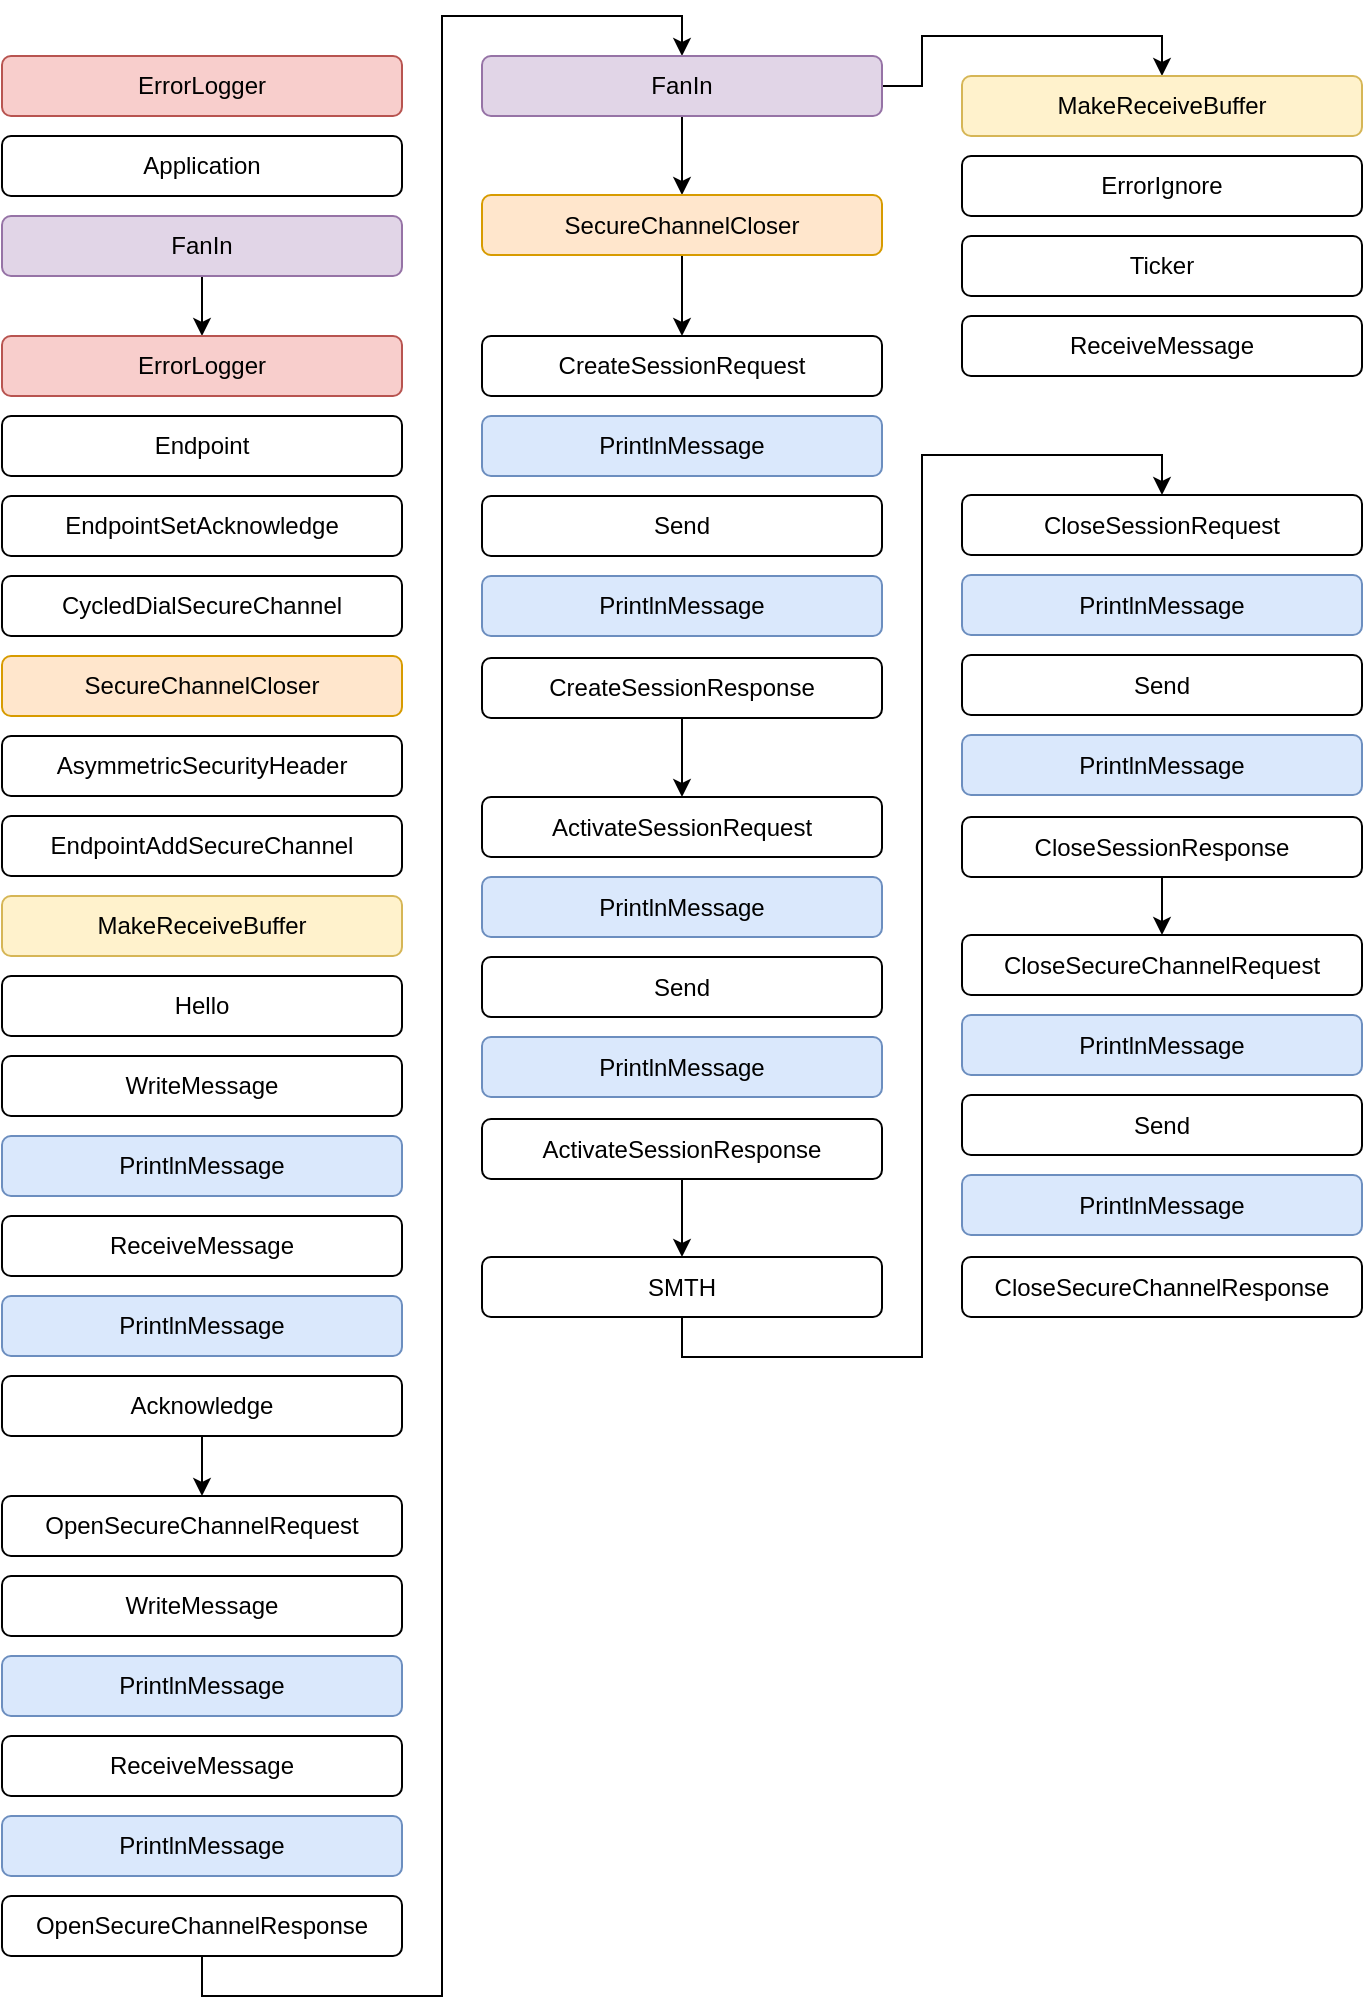 <mxfile version="21.6.8" type="github">
  <diagram name="Страница — 1" id="T-uPf4Jod4Mj95Pgdpi3">
    <mxGraphModel dx="1434" dy="782" grid="1" gridSize="10" guides="1" tooltips="1" connect="1" arrows="1" fold="1" page="1" pageScale="1" pageWidth="1200" pageHeight="1920" math="0" shadow="0">
      <root>
        <mxCell id="0" />
        <mxCell id="1" parent="0" />
        <mxCell id="MSmM4kQ4DseLMJ7Sbeac-61" style="edgeStyle=orthogonalEdgeStyle;rounded=0;orthogonalLoop=1;jettySize=auto;html=1;exitX=0.5;exitY=1;exitDx=0;exitDy=0;entryX=0.5;entryY=0;entryDx=0;entryDy=0;" parent="1" source="MSmM4kQ4DseLMJ7Sbeac-7" target="MSmM4kQ4DseLMJ7Sbeac-12" edge="1">
          <mxGeometry relative="1" as="geometry" />
        </mxCell>
        <mxCell id="MSmM4kQ4DseLMJ7Sbeac-62" style="edgeStyle=orthogonalEdgeStyle;rounded=0;orthogonalLoop=1;jettySize=auto;html=1;exitX=0.5;exitY=1;exitDx=0;exitDy=0;entryX=0.5;entryY=0;entryDx=0;entryDy=0;" parent="1" source="MSmM4kQ4DseLMJ7Sbeac-28" target="MSmM4kQ4DseLMJ7Sbeac-33" edge="1">
          <mxGeometry relative="1" as="geometry" />
        </mxCell>
        <mxCell id="MSmM4kQ4DseLMJ7Sbeac-63" style="edgeStyle=orthogonalEdgeStyle;rounded=0;orthogonalLoop=1;jettySize=auto;html=1;exitX=0.5;exitY=1;exitDx=0;exitDy=0;entryX=0.5;entryY=0;entryDx=0;entryDy=0;" parent="1" source="MSmM4kQ4DseLMJ7Sbeac-34" target="MSmM4kQ4DseLMJ7Sbeac-51" edge="1">
          <mxGeometry relative="1" as="geometry">
            <Array as="points">
              <mxPoint x="140" y="1010" />
              <mxPoint x="260" y="1010" />
              <mxPoint x="260" y="20" />
              <mxPoint x="380" y="20" />
            </Array>
          </mxGeometry>
        </mxCell>
        <mxCell id="MSmM4kQ4DseLMJ7Sbeac-59" style="edgeStyle=orthogonalEdgeStyle;rounded=0;orthogonalLoop=1;jettySize=auto;html=1;exitX=1;exitY=0.5;exitDx=0;exitDy=0;entryX=0.5;entryY=0;entryDx=0;entryDy=0;" parent="1" source="MSmM4kQ4DseLMJ7Sbeac-51" target="hvK1OxQ_7HTGVZ299P68-9" edge="1">
          <mxGeometry relative="1" as="geometry" />
        </mxCell>
        <mxCell id="MSmM4kQ4DseLMJ7Sbeac-60" style="edgeStyle=orthogonalEdgeStyle;rounded=0;orthogonalLoop=1;jettySize=auto;html=1;exitX=0.5;exitY=1;exitDx=0;exitDy=0;entryX=0.5;entryY=0;entryDx=0;entryDy=0;" parent="1" source="MSmM4kQ4DseLMJ7Sbeac-51" target="hvK1OxQ_7HTGVZ299P68-2" edge="1">
          <mxGeometry relative="1" as="geometry" />
        </mxCell>
        <mxCell id="MSmM4kQ4DseLMJ7Sbeac-51" value="FanIn" style="rounded=1;whiteSpace=wrap;html=1;glass=0;shadow=0;fillColor=#e1d5e7;strokeColor=#9673a6;" parent="1" vertex="1">
          <mxGeometry x="280" y="40" width="200" height="30" as="geometry" />
        </mxCell>
        <mxCell id="MSmM4kQ4DseLMJ7Sbeac-69" style="edgeStyle=orthogonalEdgeStyle;rounded=0;orthogonalLoop=1;jettySize=auto;html=1;exitX=0.5;exitY=1;exitDx=0;exitDy=0;entryX=0.5;entryY=0;entryDx=0;entryDy=0;" parent="1" source="MSmM4kQ4DseLMJ7Sbeac-58" target="MSmM4kQ4DseLMJ7Sbeac-64" edge="1">
          <mxGeometry relative="1" as="geometry" />
        </mxCell>
        <mxCell id="MSmM4kQ4DseLMJ7Sbeac-70" value="" style="group" parent="1" vertex="1" connectable="0">
          <mxGeometry x="40" y="180" width="200" height="550" as="geometry" />
        </mxCell>
        <mxCell id="MSmM4kQ4DseLMJ7Sbeac-12" value="ErrorLogger" style="rounded=1;whiteSpace=wrap;html=1;fillColor=#f8cecc;strokeColor=#b85450;" parent="MSmM4kQ4DseLMJ7Sbeac-70" vertex="1">
          <mxGeometry width="200" height="30" as="geometry" />
        </mxCell>
        <mxCell id="MSmM4kQ4DseLMJ7Sbeac-13" value="Endpoint" style="rounded=1;whiteSpace=wrap;html=1;" parent="MSmM4kQ4DseLMJ7Sbeac-70" vertex="1">
          <mxGeometry y="40" width="200" height="30" as="geometry" />
        </mxCell>
        <mxCell id="MSmM4kQ4DseLMJ7Sbeac-14" value="EndpointSetAcknowledge" style="rounded=1;whiteSpace=wrap;html=1;glass=0;shadow=0;" parent="MSmM4kQ4DseLMJ7Sbeac-70" vertex="1">
          <mxGeometry y="80" width="200" height="30" as="geometry" />
        </mxCell>
        <mxCell id="MSmM4kQ4DseLMJ7Sbeac-18" value="CycledDialSecureChannel" style="rounded=1;whiteSpace=wrap;html=1;glass=0;shadow=0;" parent="MSmM4kQ4DseLMJ7Sbeac-70" vertex="1">
          <mxGeometry y="120" width="200" height="30" as="geometry" />
        </mxCell>
        <mxCell id="MSmM4kQ4DseLMJ7Sbeac-19" value="SecureChannelCloser" style="rounded=1;whiteSpace=wrap;html=1;glass=0;shadow=0;fillColor=#ffe6cc;strokeColor=#d79b00;" parent="MSmM4kQ4DseLMJ7Sbeac-70" vertex="1">
          <mxGeometry y="160" width="200" height="30" as="geometry" />
        </mxCell>
        <mxCell id="MSmM4kQ4DseLMJ7Sbeac-20" value="AsymmetricSecurityHeader" style="rounded=1;whiteSpace=wrap;html=1;glass=0;shadow=0;" parent="MSmM4kQ4DseLMJ7Sbeac-70" vertex="1">
          <mxGeometry y="200" width="200" height="30" as="geometry" />
        </mxCell>
        <mxCell id="MSmM4kQ4DseLMJ7Sbeac-21" value="EndpointAddSecureChannel" style="rounded=1;whiteSpace=wrap;html=1;glass=0;shadow=0;" parent="MSmM4kQ4DseLMJ7Sbeac-70" vertex="1">
          <mxGeometry y="240" width="200" height="30" as="geometry" />
        </mxCell>
        <mxCell id="MSmM4kQ4DseLMJ7Sbeac-22" value="MakeReceiveBuffer" style="rounded=1;whiteSpace=wrap;html=1;glass=0;shadow=0;fillColor=#fff2cc;strokeColor=#d6b656;" parent="MSmM4kQ4DseLMJ7Sbeac-70" vertex="1">
          <mxGeometry y="280" width="200" height="30" as="geometry" />
        </mxCell>
        <mxCell id="MSmM4kQ4DseLMJ7Sbeac-23" value="Hello" style="rounded=1;whiteSpace=wrap;html=1;glass=0;shadow=0;" parent="MSmM4kQ4DseLMJ7Sbeac-70" vertex="1">
          <mxGeometry y="320" width="200" height="30" as="geometry" />
        </mxCell>
        <mxCell id="MSmM4kQ4DseLMJ7Sbeac-24" value="WriteMessage" style="rounded=1;whiteSpace=wrap;html=1;glass=0;shadow=0;" parent="MSmM4kQ4DseLMJ7Sbeac-70" vertex="1">
          <mxGeometry y="360" width="200" height="30" as="geometry" />
        </mxCell>
        <mxCell id="MSmM4kQ4DseLMJ7Sbeac-25" value="PrintlnMessage" style="rounded=1;whiteSpace=wrap;html=1;glass=0;shadow=0;fillColor=#dae8fc;strokeColor=#6c8ebf;" parent="MSmM4kQ4DseLMJ7Sbeac-70" vertex="1">
          <mxGeometry y="400" width="200" height="30" as="geometry" />
        </mxCell>
        <mxCell id="MSmM4kQ4DseLMJ7Sbeac-26" value="ReceiveMessage" style="rounded=1;whiteSpace=wrap;html=1;glass=0;shadow=0;" parent="MSmM4kQ4DseLMJ7Sbeac-70" vertex="1">
          <mxGeometry y="440" width="200" height="30" as="geometry" />
        </mxCell>
        <mxCell id="MSmM4kQ4DseLMJ7Sbeac-27" value="PrintlnMessage" style="rounded=1;whiteSpace=wrap;html=1;glass=0;shadow=0;fillColor=#dae8fc;strokeColor=#6c8ebf;" parent="MSmM4kQ4DseLMJ7Sbeac-70" vertex="1">
          <mxGeometry y="480" width="200" height="30" as="geometry" />
        </mxCell>
        <mxCell id="MSmM4kQ4DseLMJ7Sbeac-28" value="Acknowledge" style="rounded=1;whiteSpace=wrap;html=1;glass=0;shadow=0;" parent="MSmM4kQ4DseLMJ7Sbeac-70" vertex="1">
          <mxGeometry y="520" width="200" height="30" as="geometry" />
        </mxCell>
        <mxCell id="MSmM4kQ4DseLMJ7Sbeac-71" value="" style="group" parent="1" vertex="1" connectable="0">
          <mxGeometry x="40" y="760" width="200" height="230" as="geometry" />
        </mxCell>
        <mxCell id="MSmM4kQ4DseLMJ7Sbeac-29" value="WriteMessage" style="rounded=1;whiteSpace=wrap;html=1;glass=0;shadow=0;" parent="MSmM4kQ4DseLMJ7Sbeac-71" vertex="1">
          <mxGeometry y="40" width="200" height="30" as="geometry" />
        </mxCell>
        <mxCell id="MSmM4kQ4DseLMJ7Sbeac-30" value="PrintlnMessage" style="rounded=1;whiteSpace=wrap;html=1;glass=0;shadow=0;fillColor=#dae8fc;strokeColor=#6c8ebf;" parent="MSmM4kQ4DseLMJ7Sbeac-71" vertex="1">
          <mxGeometry y="80" width="200" height="30" as="geometry" />
        </mxCell>
        <mxCell id="MSmM4kQ4DseLMJ7Sbeac-31" value="ReceiveMessage" style="rounded=1;whiteSpace=wrap;html=1;glass=0;shadow=0;" parent="MSmM4kQ4DseLMJ7Sbeac-71" vertex="1">
          <mxGeometry y="120" width="200" height="30" as="geometry" />
        </mxCell>
        <mxCell id="MSmM4kQ4DseLMJ7Sbeac-32" value="PrintlnMessage" style="rounded=1;whiteSpace=wrap;html=1;glass=0;shadow=0;fillColor=#dae8fc;strokeColor=#6c8ebf;" parent="MSmM4kQ4DseLMJ7Sbeac-71" vertex="1">
          <mxGeometry y="160" width="200" height="30" as="geometry" />
        </mxCell>
        <mxCell id="MSmM4kQ4DseLMJ7Sbeac-33" value="OpenSecureChannelRequest" style="rounded=1;whiteSpace=wrap;html=1;glass=0;shadow=0;" parent="MSmM4kQ4DseLMJ7Sbeac-71" vertex="1">
          <mxGeometry width="200" height="30" as="geometry" />
        </mxCell>
        <mxCell id="MSmM4kQ4DseLMJ7Sbeac-34" value="OpenSecureChannelResponse" style="rounded=1;whiteSpace=wrap;html=1;glass=0;shadow=0;" parent="MSmM4kQ4DseLMJ7Sbeac-71" vertex="1">
          <mxGeometry y="200" width="200" height="30" as="geometry" />
        </mxCell>
        <mxCell id="MSmM4kQ4DseLMJ7Sbeac-73" value="" style="group" parent="1" vertex="1" connectable="0">
          <mxGeometry x="280" y="180" width="200" height="191" as="geometry" />
        </mxCell>
        <mxCell id="MSmM4kQ4DseLMJ7Sbeac-54" value="CreateSessionRequest" style="rounded=1;whiteSpace=wrap;html=1;glass=0;shadow=0;" parent="MSmM4kQ4DseLMJ7Sbeac-73" vertex="1">
          <mxGeometry width="200" height="30" as="geometry" />
        </mxCell>
        <mxCell id="MSmM4kQ4DseLMJ7Sbeac-55" value="PrintlnMessage" style="rounded=1;whiteSpace=wrap;html=1;glass=0;shadow=0;fillColor=#dae8fc;strokeColor=#6c8ebf;" parent="MSmM4kQ4DseLMJ7Sbeac-73" vertex="1">
          <mxGeometry y="40" width="200" height="30" as="geometry" />
        </mxCell>
        <mxCell id="MSmM4kQ4DseLMJ7Sbeac-56" value="Send" style="rounded=1;whiteSpace=wrap;html=1;glass=0;shadow=0;" parent="MSmM4kQ4DseLMJ7Sbeac-73" vertex="1">
          <mxGeometry y="80" width="200" height="30" as="geometry" />
        </mxCell>
        <mxCell id="MSmM4kQ4DseLMJ7Sbeac-57" value="PrintlnMessage" style="rounded=1;whiteSpace=wrap;html=1;glass=0;shadow=0;fillColor=#dae8fc;strokeColor=#6c8ebf;" parent="MSmM4kQ4DseLMJ7Sbeac-73" vertex="1">
          <mxGeometry y="120" width="200" height="30" as="geometry" />
        </mxCell>
        <mxCell id="MSmM4kQ4DseLMJ7Sbeac-58" value="CreateSessionResponse" style="rounded=1;whiteSpace=wrap;html=1;glass=0;shadow=0;" parent="MSmM4kQ4DseLMJ7Sbeac-73" vertex="1">
          <mxGeometry y="161" width="200" height="30" as="geometry" />
        </mxCell>
        <mxCell id="MSmM4kQ4DseLMJ7Sbeac-75" value="" style="group" parent="1" vertex="1" connectable="0">
          <mxGeometry x="280" y="410.5" width="200" height="191" as="geometry" />
        </mxCell>
        <mxCell id="MSmM4kQ4DseLMJ7Sbeac-64" value="ActivateSessionRequest" style="rounded=1;whiteSpace=wrap;html=1;glass=0;shadow=0;" parent="MSmM4kQ4DseLMJ7Sbeac-75" vertex="1">
          <mxGeometry width="200" height="30" as="geometry" />
        </mxCell>
        <mxCell id="MSmM4kQ4DseLMJ7Sbeac-65" value="PrintlnMessage" style="rounded=1;whiteSpace=wrap;html=1;glass=0;shadow=0;fillColor=#dae8fc;strokeColor=#6c8ebf;" parent="MSmM4kQ4DseLMJ7Sbeac-75" vertex="1">
          <mxGeometry y="40" width="200" height="30" as="geometry" />
        </mxCell>
        <mxCell id="MSmM4kQ4DseLMJ7Sbeac-66" value="Send" style="rounded=1;whiteSpace=wrap;html=1;glass=0;shadow=0;" parent="MSmM4kQ4DseLMJ7Sbeac-75" vertex="1">
          <mxGeometry y="80" width="200" height="30" as="geometry" />
        </mxCell>
        <mxCell id="MSmM4kQ4DseLMJ7Sbeac-67" value="PrintlnMessage" style="rounded=1;whiteSpace=wrap;html=1;glass=0;shadow=0;fillColor=#dae8fc;strokeColor=#6c8ebf;" parent="MSmM4kQ4DseLMJ7Sbeac-75" vertex="1">
          <mxGeometry y="120" width="200" height="30" as="geometry" />
        </mxCell>
        <mxCell id="MSmM4kQ4DseLMJ7Sbeac-68" value="ActivateSessionResponse" style="rounded=1;whiteSpace=wrap;html=1;glass=0;shadow=0;" parent="MSmM4kQ4DseLMJ7Sbeac-75" vertex="1">
          <mxGeometry y="161" width="200" height="30" as="geometry" />
        </mxCell>
        <mxCell id="MSmM4kQ4DseLMJ7Sbeac-91" style="edgeStyle=orthogonalEdgeStyle;rounded=0;orthogonalLoop=1;jettySize=auto;html=1;exitX=0.5;exitY=1;exitDx=0;exitDy=0;entryX=0.5;entryY=0;entryDx=0;entryDy=0;" parent="1" source="MSmM4kQ4DseLMJ7Sbeac-82" target="MSmM4kQ4DseLMJ7Sbeac-85" edge="1">
          <mxGeometry relative="1" as="geometry" />
        </mxCell>
        <mxCell id="MSmM4kQ4DseLMJ7Sbeac-82" value="SMTH" style="rounded=1;whiteSpace=wrap;html=1;glass=0;shadow=0;" parent="1" vertex="1">
          <mxGeometry x="280" y="640.5" width="200" height="30" as="geometry" />
        </mxCell>
        <mxCell id="MSmM4kQ4DseLMJ7Sbeac-84" value="" style="group" parent="1" vertex="1" connectable="0">
          <mxGeometry x="520" y="259.5" width="200" height="191" as="geometry" />
        </mxCell>
        <mxCell id="MSmM4kQ4DseLMJ7Sbeac-85" value="CloseSessionRequest" style="rounded=1;whiteSpace=wrap;html=1;glass=0;shadow=0;" parent="MSmM4kQ4DseLMJ7Sbeac-84" vertex="1">
          <mxGeometry width="200" height="30" as="geometry" />
        </mxCell>
        <mxCell id="MSmM4kQ4DseLMJ7Sbeac-86" value="PrintlnMessage" style="rounded=1;whiteSpace=wrap;html=1;glass=0;shadow=0;fillColor=#dae8fc;strokeColor=#6c8ebf;" parent="MSmM4kQ4DseLMJ7Sbeac-84" vertex="1">
          <mxGeometry y="40" width="200" height="30" as="geometry" />
        </mxCell>
        <mxCell id="MSmM4kQ4DseLMJ7Sbeac-87" value="Send" style="rounded=1;whiteSpace=wrap;html=1;glass=0;shadow=0;" parent="MSmM4kQ4DseLMJ7Sbeac-84" vertex="1">
          <mxGeometry y="80" width="200" height="30" as="geometry" />
        </mxCell>
        <mxCell id="MSmM4kQ4DseLMJ7Sbeac-88" value="PrintlnMessage" style="rounded=1;whiteSpace=wrap;html=1;glass=0;shadow=0;fillColor=#dae8fc;strokeColor=#6c8ebf;" parent="MSmM4kQ4DseLMJ7Sbeac-84" vertex="1">
          <mxGeometry y="120" width="200" height="30" as="geometry" />
        </mxCell>
        <mxCell id="MSmM4kQ4DseLMJ7Sbeac-89" value="CloseSessionResponse" style="rounded=1;whiteSpace=wrap;html=1;glass=0;shadow=0;" parent="MSmM4kQ4DseLMJ7Sbeac-84" vertex="1">
          <mxGeometry y="161" width="200" height="30" as="geometry" />
        </mxCell>
        <mxCell id="MSmM4kQ4DseLMJ7Sbeac-90" style="edgeStyle=orthogonalEdgeStyle;rounded=0;orthogonalLoop=1;jettySize=auto;html=1;exitX=0.5;exitY=1;exitDx=0;exitDy=0;entryX=0.5;entryY=0;entryDx=0;entryDy=0;" parent="1" source="MSmM4kQ4DseLMJ7Sbeac-68" target="MSmM4kQ4DseLMJ7Sbeac-82" edge="1">
          <mxGeometry relative="1" as="geometry" />
        </mxCell>
        <mxCell id="MSmM4kQ4DseLMJ7Sbeac-92" value="" style="group" parent="1" vertex="1" connectable="0">
          <mxGeometry x="520" y="479.5" width="200" height="191" as="geometry" />
        </mxCell>
        <mxCell id="MSmM4kQ4DseLMJ7Sbeac-93" value="CloseSecureChannelRequest" style="rounded=1;whiteSpace=wrap;html=1;glass=0;shadow=0;" parent="MSmM4kQ4DseLMJ7Sbeac-92" vertex="1">
          <mxGeometry width="200" height="30" as="geometry" />
        </mxCell>
        <mxCell id="MSmM4kQ4DseLMJ7Sbeac-94" value="PrintlnMessage" style="rounded=1;whiteSpace=wrap;html=1;glass=0;shadow=0;fillColor=#dae8fc;strokeColor=#6c8ebf;" parent="MSmM4kQ4DseLMJ7Sbeac-92" vertex="1">
          <mxGeometry y="40" width="200" height="30" as="geometry" />
        </mxCell>
        <mxCell id="MSmM4kQ4DseLMJ7Sbeac-95" value="Send" style="rounded=1;whiteSpace=wrap;html=1;glass=0;shadow=0;" parent="MSmM4kQ4DseLMJ7Sbeac-92" vertex="1">
          <mxGeometry y="80" width="200" height="30" as="geometry" />
        </mxCell>
        <mxCell id="MSmM4kQ4DseLMJ7Sbeac-96" value="PrintlnMessage" style="rounded=1;whiteSpace=wrap;html=1;glass=0;shadow=0;fillColor=#dae8fc;strokeColor=#6c8ebf;" parent="MSmM4kQ4DseLMJ7Sbeac-92" vertex="1">
          <mxGeometry y="120" width="200" height="30" as="geometry" />
        </mxCell>
        <mxCell id="MSmM4kQ4DseLMJ7Sbeac-97" value="CloseSecureChannelResponse" style="rounded=1;whiteSpace=wrap;html=1;glass=0;shadow=0;" parent="MSmM4kQ4DseLMJ7Sbeac-92" vertex="1">
          <mxGeometry y="161" width="200" height="30" as="geometry" />
        </mxCell>
        <mxCell id="MSmM4kQ4DseLMJ7Sbeac-98" style="edgeStyle=orthogonalEdgeStyle;rounded=0;orthogonalLoop=1;jettySize=auto;html=1;exitX=0.5;exitY=1;exitDx=0;exitDy=0;entryX=0.5;entryY=0;entryDx=0;entryDy=0;" parent="1" source="MSmM4kQ4DseLMJ7Sbeac-89" target="MSmM4kQ4DseLMJ7Sbeac-93" edge="1">
          <mxGeometry relative="1" as="geometry" />
        </mxCell>
        <mxCell id="hvK1OxQ_7HTGVZ299P68-3" style="edgeStyle=orthogonalEdgeStyle;rounded=0;orthogonalLoop=1;jettySize=auto;html=1;exitX=0.5;exitY=1;exitDx=0;exitDy=0;entryX=0.5;entryY=0;entryDx=0;entryDy=0;" edge="1" parent="1" source="hvK1OxQ_7HTGVZ299P68-2" target="MSmM4kQ4DseLMJ7Sbeac-54">
          <mxGeometry relative="1" as="geometry" />
        </mxCell>
        <mxCell id="hvK1OxQ_7HTGVZ299P68-2" value="SecureChannelCloser" style="rounded=1;whiteSpace=wrap;html=1;glass=0;shadow=0;fillColor=#ffe6cc;strokeColor=#d79b00;" vertex="1" parent="1">
          <mxGeometry x="280" y="109.5" width="200" height="30" as="geometry" />
        </mxCell>
        <mxCell id="hvK1OxQ_7HTGVZ299P68-4" value="" style="group" vertex="1" connectable="0" parent="1">
          <mxGeometry x="40" y="40" width="200" height="110" as="geometry" />
        </mxCell>
        <mxCell id="MSmM4kQ4DseLMJ7Sbeac-5" value="ErrorLogger" style="rounded=1;whiteSpace=wrap;html=1;fillColor=#f8cecc;strokeColor=#b85450;" parent="hvK1OxQ_7HTGVZ299P68-4" vertex="1">
          <mxGeometry width="200" height="30" as="geometry" />
        </mxCell>
        <mxCell id="MSmM4kQ4DseLMJ7Sbeac-6" value="Application" style="rounded=1;whiteSpace=wrap;html=1;" parent="hvK1OxQ_7HTGVZ299P68-4" vertex="1">
          <mxGeometry y="40" width="200" height="30" as="geometry" />
        </mxCell>
        <mxCell id="MSmM4kQ4DseLMJ7Sbeac-7" value="FanIn" style="rounded=1;whiteSpace=wrap;html=1;fillColor=#e1d5e7;strokeColor=#9673a6;" parent="hvK1OxQ_7HTGVZ299P68-4" vertex="1">
          <mxGeometry y="80" width="200" height="30" as="geometry" />
        </mxCell>
        <mxCell id="hvK1OxQ_7HTGVZ299P68-9" value="MakeReceiveBuffer" style="rounded=1;whiteSpace=wrap;html=1;glass=0;shadow=0;container=0;fillColor=#fff2cc;strokeColor=#d6b656;" vertex="1" parent="1">
          <mxGeometry x="520" y="50" width="200" height="30" as="geometry" />
        </mxCell>
        <mxCell id="MSmM4kQ4DseLMJ7Sbeac-52" value="Ticker" style="rounded=1;whiteSpace=wrap;html=1;glass=0;shadow=0;container=0;" parent="1" vertex="1">
          <mxGeometry x="520" y="130" width="200" height="30" as="geometry" />
        </mxCell>
        <mxCell id="MSmM4kQ4DseLMJ7Sbeac-53" value="ReceiveMessage" style="rounded=1;whiteSpace=wrap;html=1;glass=0;shadow=0;container=0;" parent="1" vertex="1">
          <mxGeometry x="520" y="170" width="200" height="30" as="geometry" />
        </mxCell>
        <mxCell id="hvK1OxQ_7HTGVZ299P68-7" value="ErrorIgnore" style="rounded=1;whiteSpace=wrap;html=1;glass=0;shadow=0;container=0;" vertex="1" parent="1">
          <mxGeometry x="520" y="90" width="200" height="30" as="geometry" />
        </mxCell>
      </root>
    </mxGraphModel>
  </diagram>
</mxfile>
